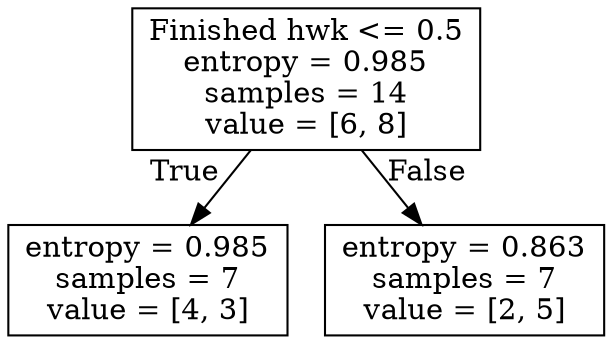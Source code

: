 
digraph Tree {
node [shape=box] ;
0 [label="Finished hwk <= 0.5
entropy = 0.985
samples = 14
value = [6, 8]"] ;
1 [label="entropy = 0.985
samples = 7
value = [4, 3]"] ;
0 -> 1 [labeldistance=2.5, labelangle=45, headlabel="True"] ;
2 [label="entropy = 0.863
samples = 7
value = [2, 5]"] ;
0 -> 2 [labeldistance=2.5, labelangle=-45, headlabel="False"] ;
}
